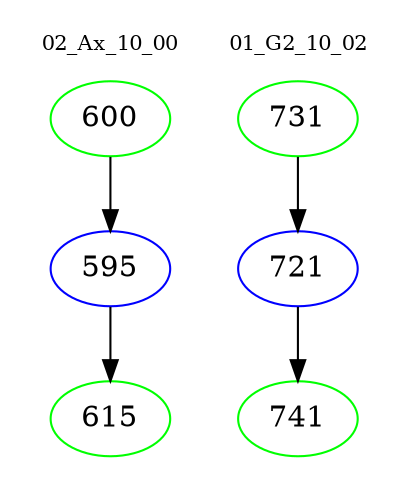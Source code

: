 digraph{
subgraph cluster_0 {
color = white
label = "02_Ax_10_00";
fontsize=10;
T0_600 [label="600", color="green"]
T0_600 -> T0_595 [color="black"]
T0_595 [label="595", color="blue"]
T0_595 -> T0_615 [color="black"]
T0_615 [label="615", color="green"]
}
subgraph cluster_1 {
color = white
label = "01_G2_10_02";
fontsize=10;
T1_731 [label="731", color="green"]
T1_731 -> T1_721 [color="black"]
T1_721 [label="721", color="blue"]
T1_721 -> T1_741 [color="black"]
T1_741 [label="741", color="green"]
}
}
